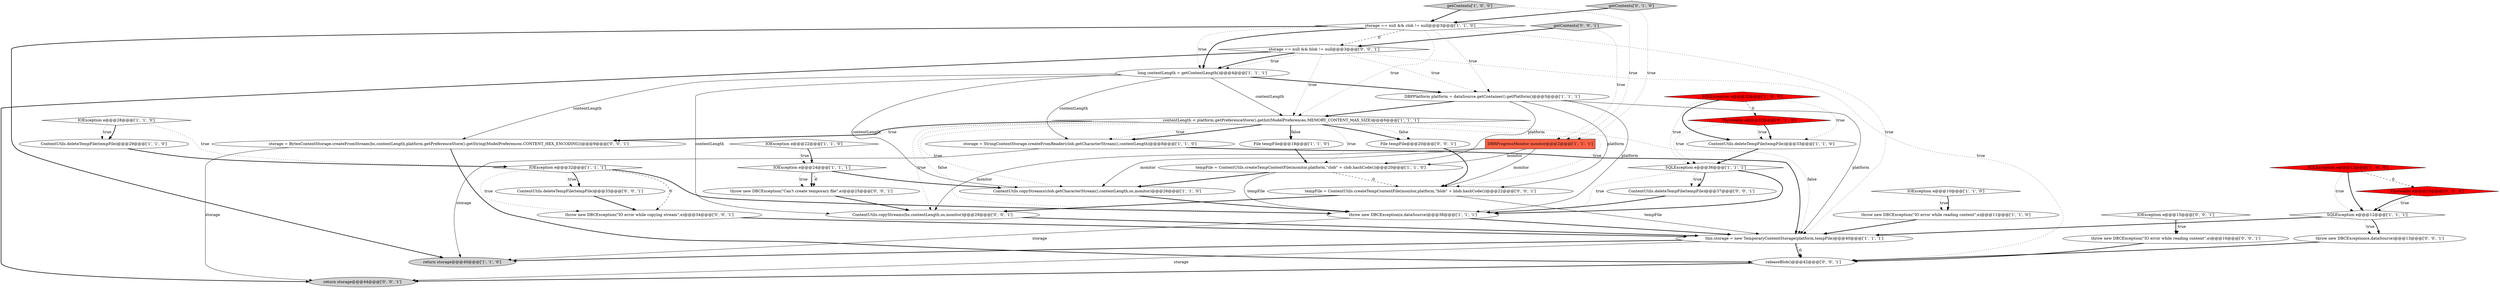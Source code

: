 digraph {
40 [style = filled, label = "storage = BytesContentStorage.createFromStream(bs,contentLength,platform.getPreferenceStore().getString(ModelPreferences.CONTENT_HEX_ENCODING))@@@9@@@['0', '0', '1']", fillcolor = white, shape = ellipse image = "AAA0AAABBB3BBB"];
9 [style = filled, label = "contentLength < platform.getPreferenceStore().getInt(ModelPreferences.MEMORY_CONTENT_MAX_SIZE)@@@6@@@['1', '1', '1']", fillcolor = white, shape = diamond image = "AAA0AAABBB1BBB"];
37 [style = filled, label = "throw new DBCException(\"IO error while reading content\",e)@@@16@@@['0', '0', '1']", fillcolor = white, shape = ellipse image = "AAA0AAABBB3BBB"];
26 [style = filled, label = "getContents['0', '1', '0']", fillcolor = lightgray, shape = diamond image = "AAA0AAABBB2BBB"];
39 [style = filled, label = "throw new DBCException(e,dataSource)@@@13@@@['0', '0', '1']", fillcolor = white, shape = ellipse image = "AAA0AAABBB3BBB"];
0 [style = filled, label = "SQLException e@@@13@@@['1', '0', '0']", fillcolor = red, shape = diamond image = "AAA1AAABBB1BBB"];
3 [style = filled, label = "ContentUtils.deleteTempFile(tempFile)@@@29@@@['1', '1', '0']", fillcolor = white, shape = ellipse image = "AAA0AAABBB1BBB"];
30 [style = filled, label = "storage == null && blob != null@@@3@@@['0', '0', '1']", fillcolor = white, shape = diamond image = "AAA0AAABBB3BBB"];
34 [style = filled, label = "tempFile = ContentUtils.createTempContentFile(monitor,platform,\"blob\" + blob.hashCode())@@@22@@@['0', '0', '1']", fillcolor = white, shape = ellipse image = "AAA0AAABBB3BBB"];
27 [style = filled, label = "Throwable e@@@13@@@['0', '1', '0']", fillcolor = red, shape = diamond image = "AAA1AAABBB2BBB"];
41 [style = filled, label = "throw new DBCException(\"IO error while copying stream\",e)@@@34@@@['0', '0', '1']", fillcolor = white, shape = ellipse image = "AAA0AAABBB3BBB"];
10 [style = filled, label = "SQLException e@@@32@@@['1', '0', '0']", fillcolor = red, shape = diamond image = "AAA1AAABBB1BBB"];
42 [style = filled, label = "ContentUtils.copyStreams(bs,contentLength,os,monitor)@@@29@@@['0', '0', '1']", fillcolor = white, shape = ellipse image = "AAA0AAABBB3BBB"];
36 [style = filled, label = "File tempFile@@@20@@@['0', '0', '1']", fillcolor = white, shape = ellipse image = "AAA0AAABBB3BBB"];
18 [style = filled, label = "return storage@@@40@@@['1', '1', '0']", fillcolor = lightgray, shape = ellipse image = "AAA0AAABBB1BBB"];
23 [style = filled, label = "storage = StringContentStorage.createFromReader(clob.getCharacterStream(),contentLength)@@@8@@@['1', '1', '0']", fillcolor = white, shape = ellipse image = "AAA0AAABBB1BBB"];
19 [style = filled, label = "IOException e@@@22@@@['1', '1', '0']", fillcolor = white, shape = diamond image = "AAA0AAABBB1BBB"];
6 [style = filled, label = "ContentUtils.deleteTempFile(tempFile)@@@33@@@['1', '1', '0']", fillcolor = white, shape = ellipse image = "AAA0AAABBB1BBB"];
32 [style = filled, label = "getContents['0', '0', '1']", fillcolor = lightgray, shape = diamond image = "AAA0AAABBB3BBB"];
16 [style = filled, label = "IOException e@@@10@@@['1', '1', '0']", fillcolor = white, shape = diamond image = "AAA0AAABBB1BBB"];
31 [style = filled, label = "IOException e@@@15@@@['0', '0', '1']", fillcolor = white, shape = diamond image = "AAA0AAABBB3BBB"];
7 [style = filled, label = "DBRProgressMonitor monitor@@@2@@@['1', '1', '1']", fillcolor = tomato, shape = box image = "AAA0AAABBB1BBB"];
15 [style = filled, label = "SQLException e@@@36@@@['1', '1', '1']", fillcolor = white, shape = diamond image = "AAA0AAABBB1BBB"];
17 [style = filled, label = "throw new DBCException(\"IO error while reading content\",e)@@@11@@@['1', '1', '0']", fillcolor = white, shape = ellipse image = "AAA0AAABBB1BBB"];
35 [style = filled, label = "throw new DBCException(\"Can't create temporary file\",e)@@@25@@@['0', '0', '1']", fillcolor = white, shape = ellipse image = "AAA0AAABBB3BBB"];
11 [style = filled, label = "DBPPlatform platform = dataSource.getContainer().getPlatform()@@@5@@@['1', '1', '1']", fillcolor = white, shape = ellipse image = "AAA0AAABBB1BBB"];
4 [style = filled, label = "long contentLength = getContentLength()@@@4@@@['1', '1', '1']", fillcolor = white, shape = ellipse image = "AAA0AAABBB1BBB"];
29 [style = filled, label = "ContentUtils.deleteTempFile(tempFile)@@@37@@@['0', '0', '1']", fillcolor = white, shape = ellipse image = "AAA0AAABBB3BBB"];
5 [style = filled, label = "this.storage = new TemporaryContentStorage(platform,tempFile)@@@40@@@['1', '1', '1']", fillcolor = white, shape = ellipse image = "AAA0AAABBB1BBB"];
24 [style = filled, label = "tempFile = ContentUtils.createTempContentFile(monitor,platform,\"clob\" + clob.hashCode())@@@20@@@['1', '1', '0']", fillcolor = white, shape = ellipse image = "AAA0AAABBB1BBB"];
38 [style = filled, label = "return storage@@@44@@@['0', '0', '1']", fillcolor = lightgray, shape = ellipse image = "AAA0AAABBB3BBB"];
33 [style = filled, label = "ContentUtils.deleteTempFile(tempFile)@@@33@@@['0', '0', '1']", fillcolor = white, shape = ellipse image = "AAA0AAABBB3BBB"];
13 [style = filled, label = "storage == null && clob != null@@@3@@@['1', '1', '0']", fillcolor = white, shape = diamond image = "AAA0AAABBB1BBB"];
8 [style = filled, label = "getContents['1', '0', '0']", fillcolor = lightgray, shape = diamond image = "AAA0AAABBB1BBB"];
21 [style = filled, label = "IOException e@@@32@@@['1', '1', '1']", fillcolor = white, shape = diamond image = "AAA0AAABBB1BBB"];
1 [style = filled, label = "IOException e@@@24@@@['1', '1', '1']", fillcolor = white, shape = diamond image = "AAA0AAABBB1BBB"];
25 [style = filled, label = "Throwable e@@@32@@@['0', '1', '0']", fillcolor = red, shape = diamond image = "AAA1AAABBB2BBB"];
2 [style = filled, label = "ContentUtils.copyStreams(clob.getCharacterStream(),contentLength,os,monitor)@@@26@@@['1', '1', '0']", fillcolor = white, shape = ellipse image = "AAA0AAABBB1BBB"];
22 [style = filled, label = "SQLException e@@@12@@@['1', '1', '1']", fillcolor = white, shape = diamond image = "AAA0AAABBB1BBB"];
14 [style = filled, label = "IOException e@@@28@@@['1', '1', '0']", fillcolor = white, shape = diamond image = "AAA0AAABBB1BBB"];
20 [style = filled, label = "throw new DBCException(e,dataSource)@@@38@@@['1', '1', '1']", fillcolor = white, shape = ellipse image = "AAA0AAABBB1BBB"];
12 [style = filled, label = "File tempFile@@@18@@@['1', '1', '0']", fillcolor = white, shape = ellipse image = "AAA0AAABBB1BBB"];
28 [style = filled, label = "releaseBlob()@@@42@@@['0', '0', '1']", fillcolor = white, shape = ellipse image = "AAA0AAABBB3BBB"];
14->3 [style = bold, label=""];
31->37 [style = bold, label=""];
37->28 [style = bold, label=""];
16->17 [style = dotted, label="true"];
28->38 [style = bold, label=""];
15->20 [style = dotted, label="true"];
13->5 [style = dotted, label="true"];
25->6 [style = bold, label=""];
11->9 [style = bold, label=""];
5->28 [style = bold, label=""];
34->5 [style = solid, label="tempFile"];
19->1 [style = bold, label=""];
14->21 [style = dotted, label="true"];
5->28 [style = dashed, label="0"];
15->29 [style = dotted, label="true"];
15->20 [style = bold, label=""];
4->9 [style = solid, label="contentLength"];
7->34 [style = solid, label="monitor"];
14->3 [style = dotted, label="true"];
13->4 [style = dotted, label="true"];
13->9 [style = dotted, label="true"];
9->40 [style = bold, label=""];
17->5 [style = bold, label=""];
10->6 [style = dotted, label="true"];
1->35 [style = dotted, label="true"];
2->20 [style = bold, label=""];
27->22 [style = dotted, label="true"];
4->23 [style = solid, label="contentLength"];
8->7 [style = dotted, label="true"];
33->41 [style = bold, label=""];
1->35 [style = bold, label=""];
34->42 [style = bold, label=""];
0->27 [style = dashed, label="0"];
16->17 [style = bold, label=""];
9->42 [style = dotted, label="true"];
40->38 [style = solid, label="storage"];
27->22 [style = bold, label=""];
22->5 [style = bold, label=""];
23->18 [style = solid, label="storage"];
9->12 [style = dotted, label="false"];
26->13 [style = bold, label=""];
21->33 [style = dotted, label="true"];
29->20 [style = bold, label=""];
9->24 [style = dotted, label="true"];
25->15 [style = dotted, label="true"];
9->20 [style = dotted, label="false"];
9->36 [style = dotted, label="false"];
20->18 [style = solid, label="storage"];
25->6 [style = dotted, label="true"];
30->9 [style = dotted, label="true"];
30->28 [style = dotted, label="true"];
24->34 [style = dashed, label="0"];
15->29 [style = bold, label=""];
13->18 [style = bold, label=""];
26->7 [style = dotted, label="true"];
19->1 [style = dotted, label="true"];
23->5 [style = bold, label=""];
1->35 [style = dashed, label="0"];
35->42 [style = bold, label=""];
7->42 [style = solid, label="monitor"];
32->7 [style = dotted, label="true"];
11->34 [style = solid, label="platform"];
4->40 [style = solid, label="contentLength"];
30->4 [style = dotted, label="true"];
5->18 [style = bold, label=""];
12->24 [style = bold, label=""];
32->30 [style = bold, label=""];
10->6 [style = bold, label=""];
6->15 [style = bold, label=""];
21->41 [style = dotted, label="true"];
9->23 [style = dotted, label="true"];
22->39 [style = bold, label=""];
13->11 [style = dotted, label="true"];
3->21 [style = bold, label=""];
1->2 [style = bold, label=""];
9->12 [style = bold, label=""];
30->11 [style = dotted, label="true"];
10->25 [style = dashed, label="0"];
36->34 [style = bold, label=""];
4->2 [style = solid, label="contentLength"];
8->13 [style = bold, label=""];
9->36 [style = bold, label=""];
30->38 [style = bold, label=""];
31->37 [style = dotted, label="true"];
24->2 [style = bold, label=""];
7->24 [style = solid, label="monitor"];
5->38 [style = solid, label="storage"];
11->5 [style = solid, label="platform"];
22->39 [style = dotted, label="true"];
24->20 [style = solid, label="tempFile"];
21->33 [style = bold, label=""];
40->28 [style = bold, label=""];
39->28 [style = bold, label=""];
7->2 [style = solid, label="monitor"];
0->22 [style = dotted, label="true"];
20->5 [style = bold, label=""];
10->15 [style = dotted, label="true"];
9->23 [style = bold, label=""];
11->20 [style = solid, label="platform"];
21->20 [style = bold, label=""];
9->34 [style = dotted, label="true"];
21->41 [style = dashed, label="0"];
30->4 [style = bold, label=""];
9->2 [style = dotted, label="true"];
0->22 [style = bold, label=""];
9->5 [style = dotted, label="false"];
11->24 [style = solid, label="platform"];
9->40 [style = dotted, label="true"];
4->42 [style = solid, label="contentLength"];
42->5 [style = bold, label=""];
4->11 [style = bold, label=""];
13->30 [style = dashed, label="0"];
41->5 [style = bold, label=""];
13->4 [style = bold, label=""];
}
